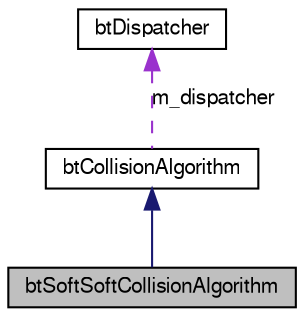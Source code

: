 digraph G
{
  bgcolor="transparent";
  edge [fontname="FreeSans",fontsize=10,labelfontname="FreeSans",labelfontsize=10];
  node [fontname="FreeSans",fontsize=10,shape=record];
  Node1 [label="btSoftSoftCollisionAlgorithm",height=0.2,width=0.4,color="black", fillcolor="grey75", style="filled" fontcolor="black"];
  Node2 -> Node1 [dir=back,color="midnightblue",fontsize=10,style="solid"];
  Node2 [label="btCollisionAlgorithm",height=0.2,width=0.4,color="black",URL="$classbt_collision_algorithm.html"];
  Node3 -> Node2 [dir=back,color="darkorchid3",fontsize=10,style="dashed",label="m_dispatcher"];
  Node3 [label="btDispatcher",height=0.2,width=0.4,color="black",URL="$classbt_dispatcher.html"];
}
